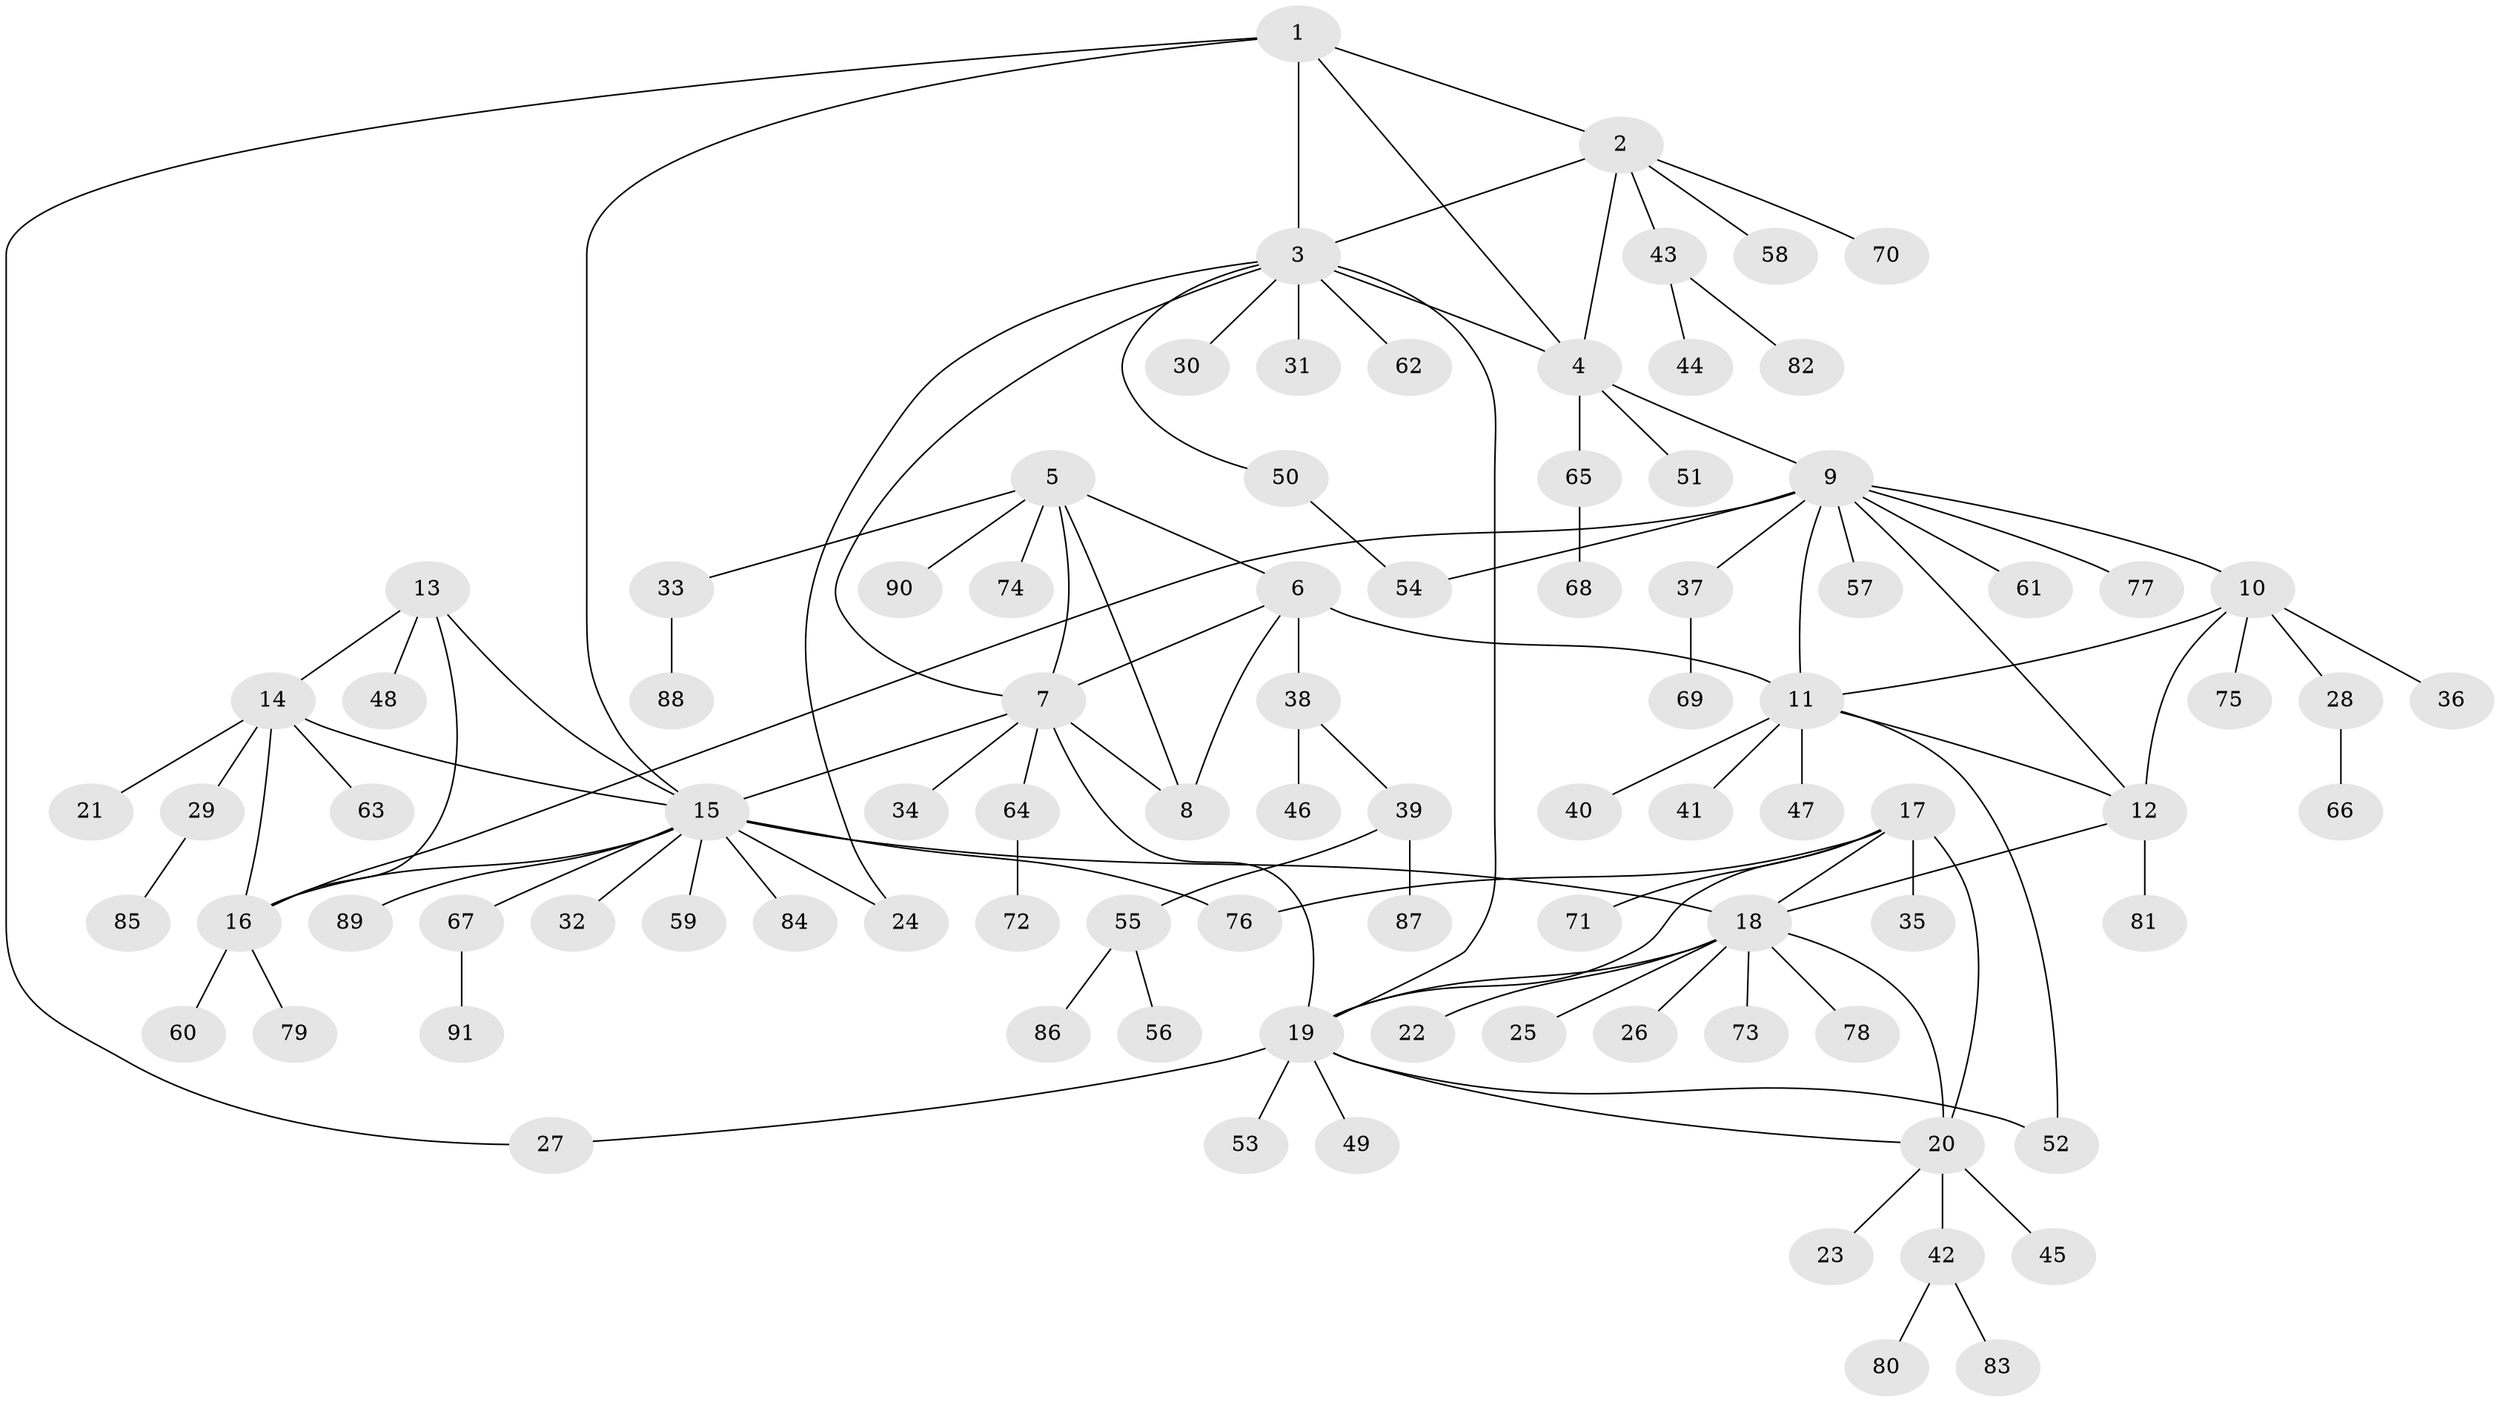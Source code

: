 // coarse degree distribution, {3: 0.10714285714285714, 6: 0.10714285714285714, 5: 0.07142857142857142, 2: 0.17857142857142858, 1: 0.39285714285714285, 8: 0.03571428571428571, 7: 0.03571428571428571, 4: 0.03571428571428571, 9: 0.03571428571428571}
// Generated by graph-tools (version 1.1) at 2025/37/03/04/25 23:37:43]
// undirected, 91 vertices, 116 edges
graph export_dot {
  node [color=gray90,style=filled];
  1;
  2;
  3;
  4;
  5;
  6;
  7;
  8;
  9;
  10;
  11;
  12;
  13;
  14;
  15;
  16;
  17;
  18;
  19;
  20;
  21;
  22;
  23;
  24;
  25;
  26;
  27;
  28;
  29;
  30;
  31;
  32;
  33;
  34;
  35;
  36;
  37;
  38;
  39;
  40;
  41;
  42;
  43;
  44;
  45;
  46;
  47;
  48;
  49;
  50;
  51;
  52;
  53;
  54;
  55;
  56;
  57;
  58;
  59;
  60;
  61;
  62;
  63;
  64;
  65;
  66;
  67;
  68;
  69;
  70;
  71;
  72;
  73;
  74;
  75;
  76;
  77;
  78;
  79;
  80;
  81;
  82;
  83;
  84;
  85;
  86;
  87;
  88;
  89;
  90;
  91;
  1 -- 2;
  1 -- 3;
  1 -- 4;
  1 -- 15;
  1 -- 27;
  2 -- 3;
  2 -- 4;
  2 -- 43;
  2 -- 58;
  2 -- 70;
  3 -- 4;
  3 -- 7;
  3 -- 19;
  3 -- 24;
  3 -- 30;
  3 -- 31;
  3 -- 50;
  3 -- 62;
  4 -- 9;
  4 -- 51;
  4 -- 65;
  5 -- 6;
  5 -- 7;
  5 -- 8;
  5 -- 33;
  5 -- 74;
  5 -- 90;
  6 -- 7;
  6 -- 8;
  6 -- 11;
  6 -- 38;
  7 -- 8;
  7 -- 15;
  7 -- 19;
  7 -- 34;
  7 -- 64;
  9 -- 10;
  9 -- 11;
  9 -- 12;
  9 -- 16;
  9 -- 37;
  9 -- 54;
  9 -- 57;
  9 -- 61;
  9 -- 77;
  10 -- 11;
  10 -- 12;
  10 -- 28;
  10 -- 36;
  10 -- 75;
  11 -- 12;
  11 -- 40;
  11 -- 41;
  11 -- 47;
  11 -- 52;
  12 -- 18;
  12 -- 81;
  13 -- 14;
  13 -- 15;
  13 -- 16;
  13 -- 48;
  14 -- 15;
  14 -- 16;
  14 -- 21;
  14 -- 29;
  14 -- 63;
  15 -- 16;
  15 -- 18;
  15 -- 24;
  15 -- 32;
  15 -- 59;
  15 -- 67;
  15 -- 76;
  15 -- 84;
  15 -- 89;
  16 -- 60;
  16 -- 79;
  17 -- 18;
  17 -- 19;
  17 -- 20;
  17 -- 35;
  17 -- 71;
  17 -- 76;
  18 -- 19;
  18 -- 20;
  18 -- 22;
  18 -- 25;
  18 -- 26;
  18 -- 73;
  18 -- 78;
  19 -- 20;
  19 -- 27;
  19 -- 49;
  19 -- 52;
  19 -- 53;
  20 -- 23;
  20 -- 42;
  20 -- 45;
  28 -- 66;
  29 -- 85;
  33 -- 88;
  37 -- 69;
  38 -- 39;
  38 -- 46;
  39 -- 55;
  39 -- 87;
  42 -- 80;
  42 -- 83;
  43 -- 44;
  43 -- 82;
  50 -- 54;
  55 -- 56;
  55 -- 86;
  64 -- 72;
  65 -- 68;
  67 -- 91;
}
